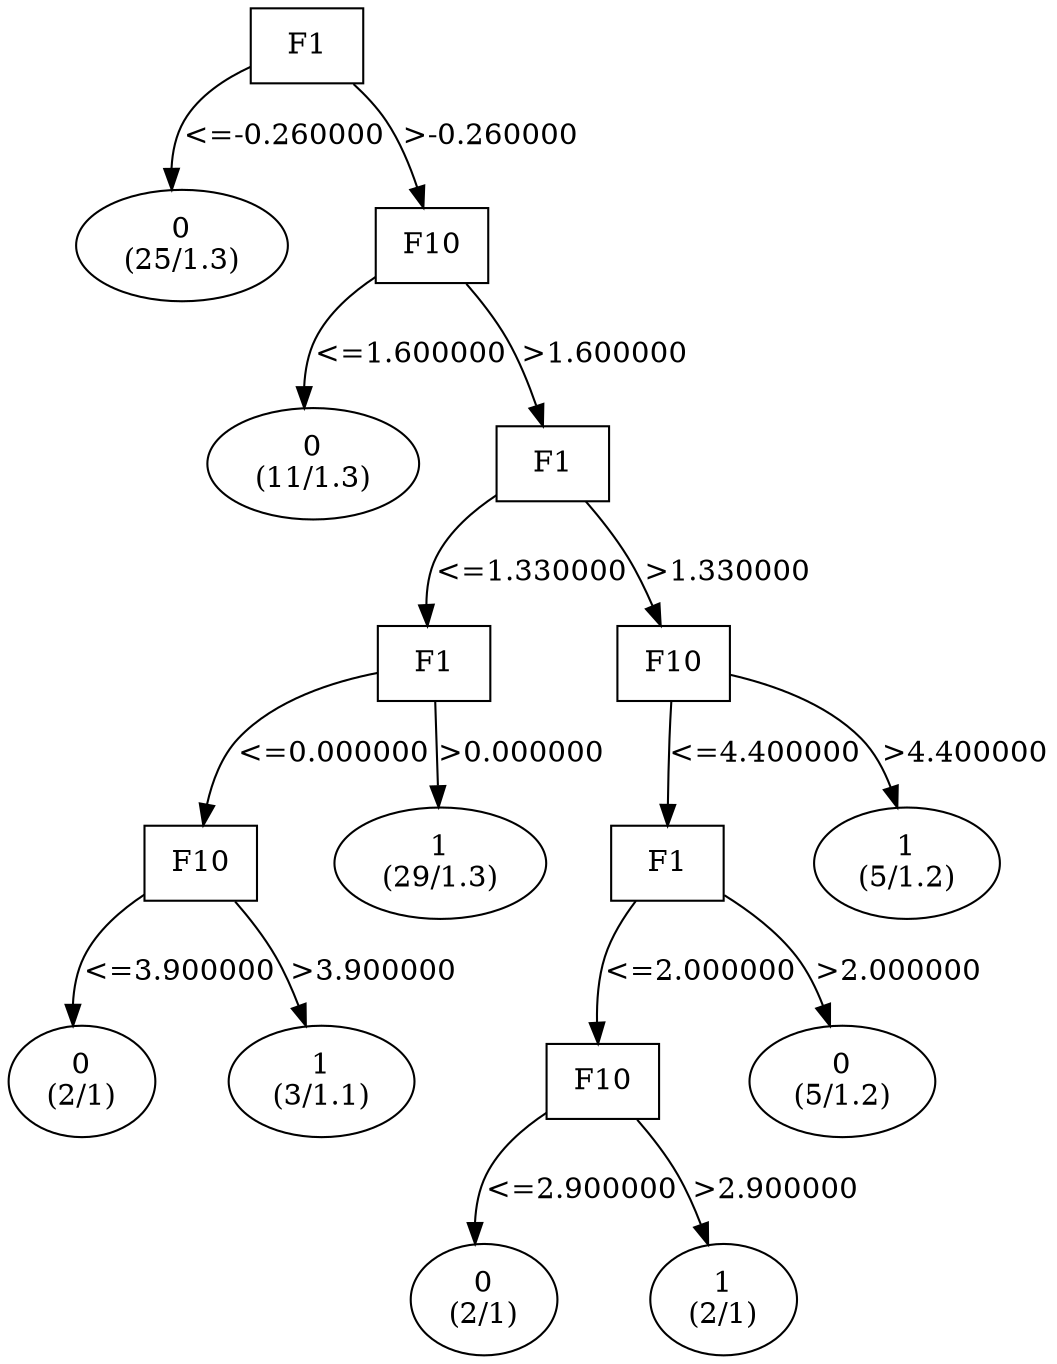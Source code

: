 digraph YaDT {
n0 [ shape=box, label="F1\n"]
n0 -> n1 [label="<=-0.260000"]
n1 [ shape=ellipse, label="0\n(25/1.3)"]
n0 -> n2 [label=">-0.260000"]
n2 [ shape=box, label="F10\n"]
n2 -> n3 [label="<=1.600000"]
n3 [ shape=ellipse, label="0\n(11/1.3)"]
n2 -> n4 [label=">1.600000"]
n4 [ shape=box, label="F1\n"]
n4 -> n5 [label="<=1.330000"]
n5 [ shape=box, label="F1\n"]
n5 -> n6 [label="<=0.000000"]
n6 [ shape=box, label="F10\n"]
n6 -> n7 [label="<=3.900000"]
n7 [ shape=ellipse, label="0\n(2/1)"]
n6 -> n8 [label=">3.900000"]
n8 [ shape=ellipse, label="1\n(3/1.1)"]
n5 -> n10 [label=">0.000000"]
n10 [ shape=ellipse, label="1\n(29/1.3)"]
n4 -> n12 [label=">1.330000"]
n12 [ shape=box, label="F10\n"]
n12 -> n13 [label="<=4.400000"]
n13 [ shape=box, label="F1\n"]
n13 -> n14 [label="<=2.000000"]
n14 [ shape=box, label="F10\n"]
n14 -> n15 [label="<=2.900000"]
n15 [ shape=ellipse, label="0\n(2/1)"]
n14 -> n16 [label=">2.900000"]
n16 [ shape=ellipse, label="1\n(2/1)"]
n13 -> n18 [label=">2.000000"]
n18 [ shape=ellipse, label="0\n(5/1.2)"]
n12 -> n20 [label=">4.400000"]
n20 [ shape=ellipse, label="1\n(5/1.2)"]
}
